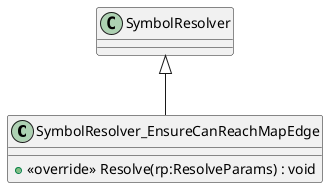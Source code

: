@startuml
class SymbolResolver_EnsureCanReachMapEdge {
    + <<override>> Resolve(rp:ResolveParams) : void
}
SymbolResolver <|-- SymbolResolver_EnsureCanReachMapEdge
@enduml
